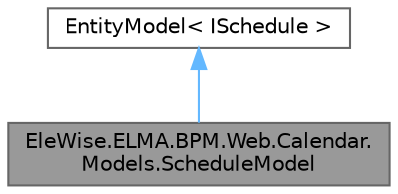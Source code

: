 digraph "EleWise.ELMA.BPM.Web.Calendar.Models.ScheduleModel"
{
 // LATEX_PDF_SIZE
  bgcolor="transparent";
  edge [fontname=Helvetica,fontsize=10,labelfontname=Helvetica,labelfontsize=10];
  node [fontname=Helvetica,fontsize=10,shape=box,height=0.2,width=0.4];
  Node1 [id="Node000001",label="EleWise.ELMA.BPM.Web.Calendar.\lModels.ScheduleModel",height=0.2,width=0.4,color="gray40", fillcolor="grey60", style="filled", fontcolor="black",tooltip="Модель календаря"];
  Node2 -> Node1 [id="edge1_Node000001_Node000002",dir="back",color="steelblue1",style="solid",tooltip=" "];
  Node2 [id="Node000002",label="EntityModel\< ISchedule \>",height=0.2,width=0.4,color="gray40", fillcolor="white", style="filled",tooltip=" "];
}
